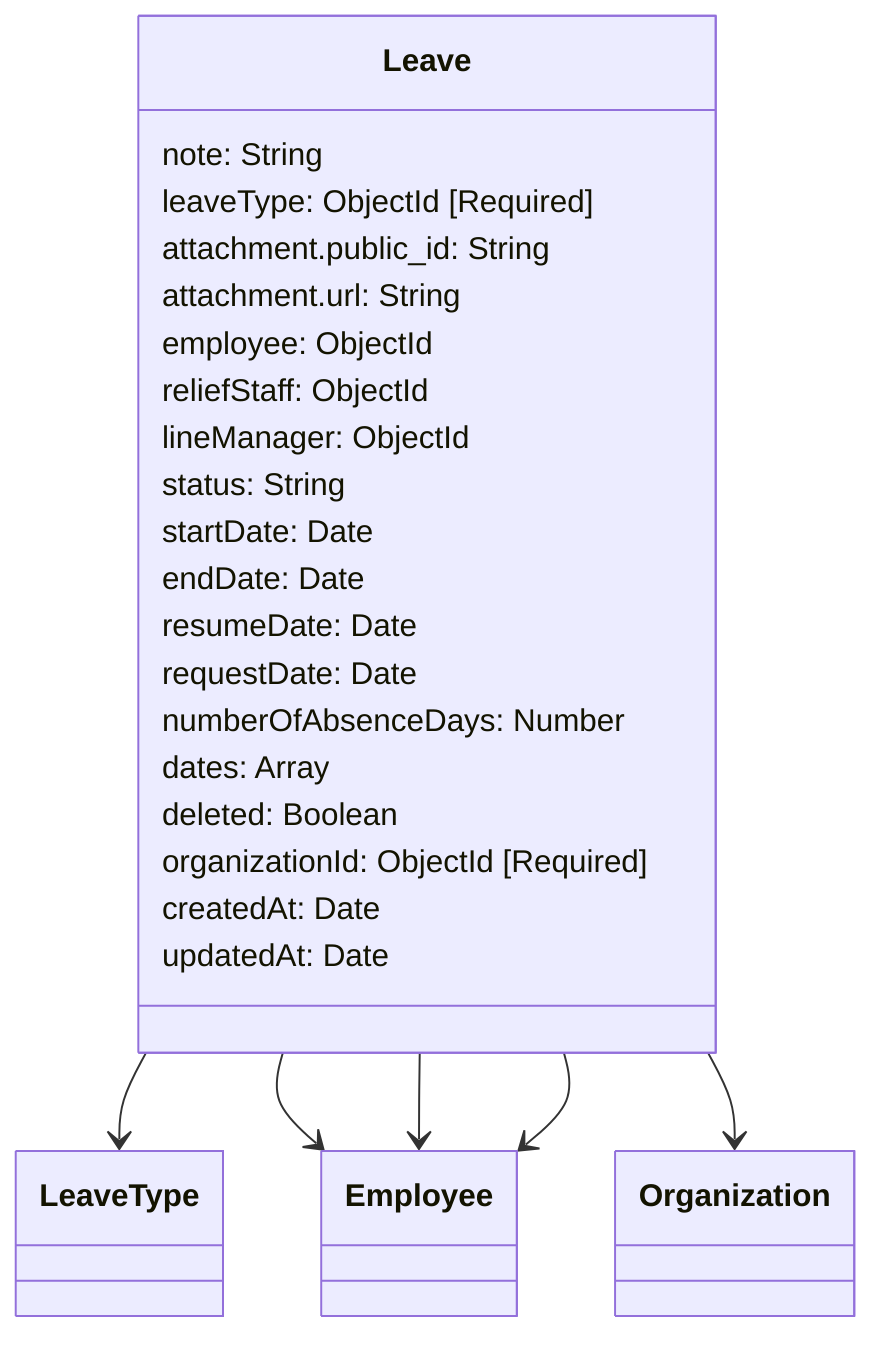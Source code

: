 classDiagram
  class Leave {
    note: String
    leaveType: ObjectId [Required]
    attachment.public_id: String
    attachment.url: String
    employee: ObjectId
    reliefStaff: ObjectId
    lineManager: ObjectId
    status: String
    startDate: Date
    endDate: Date
    resumeDate: Date
    requestDate: Date
    numberOfAbsenceDays: Number
    dates: Array
    deleted: Boolean
    organizationId: ObjectId [Required]
    createdAt: Date
    updatedAt: Date
  }

  Leave --> LeaveType
  Leave --> Employee
  Leave --> Employee
  Leave --> Employee
  Leave --> Organization